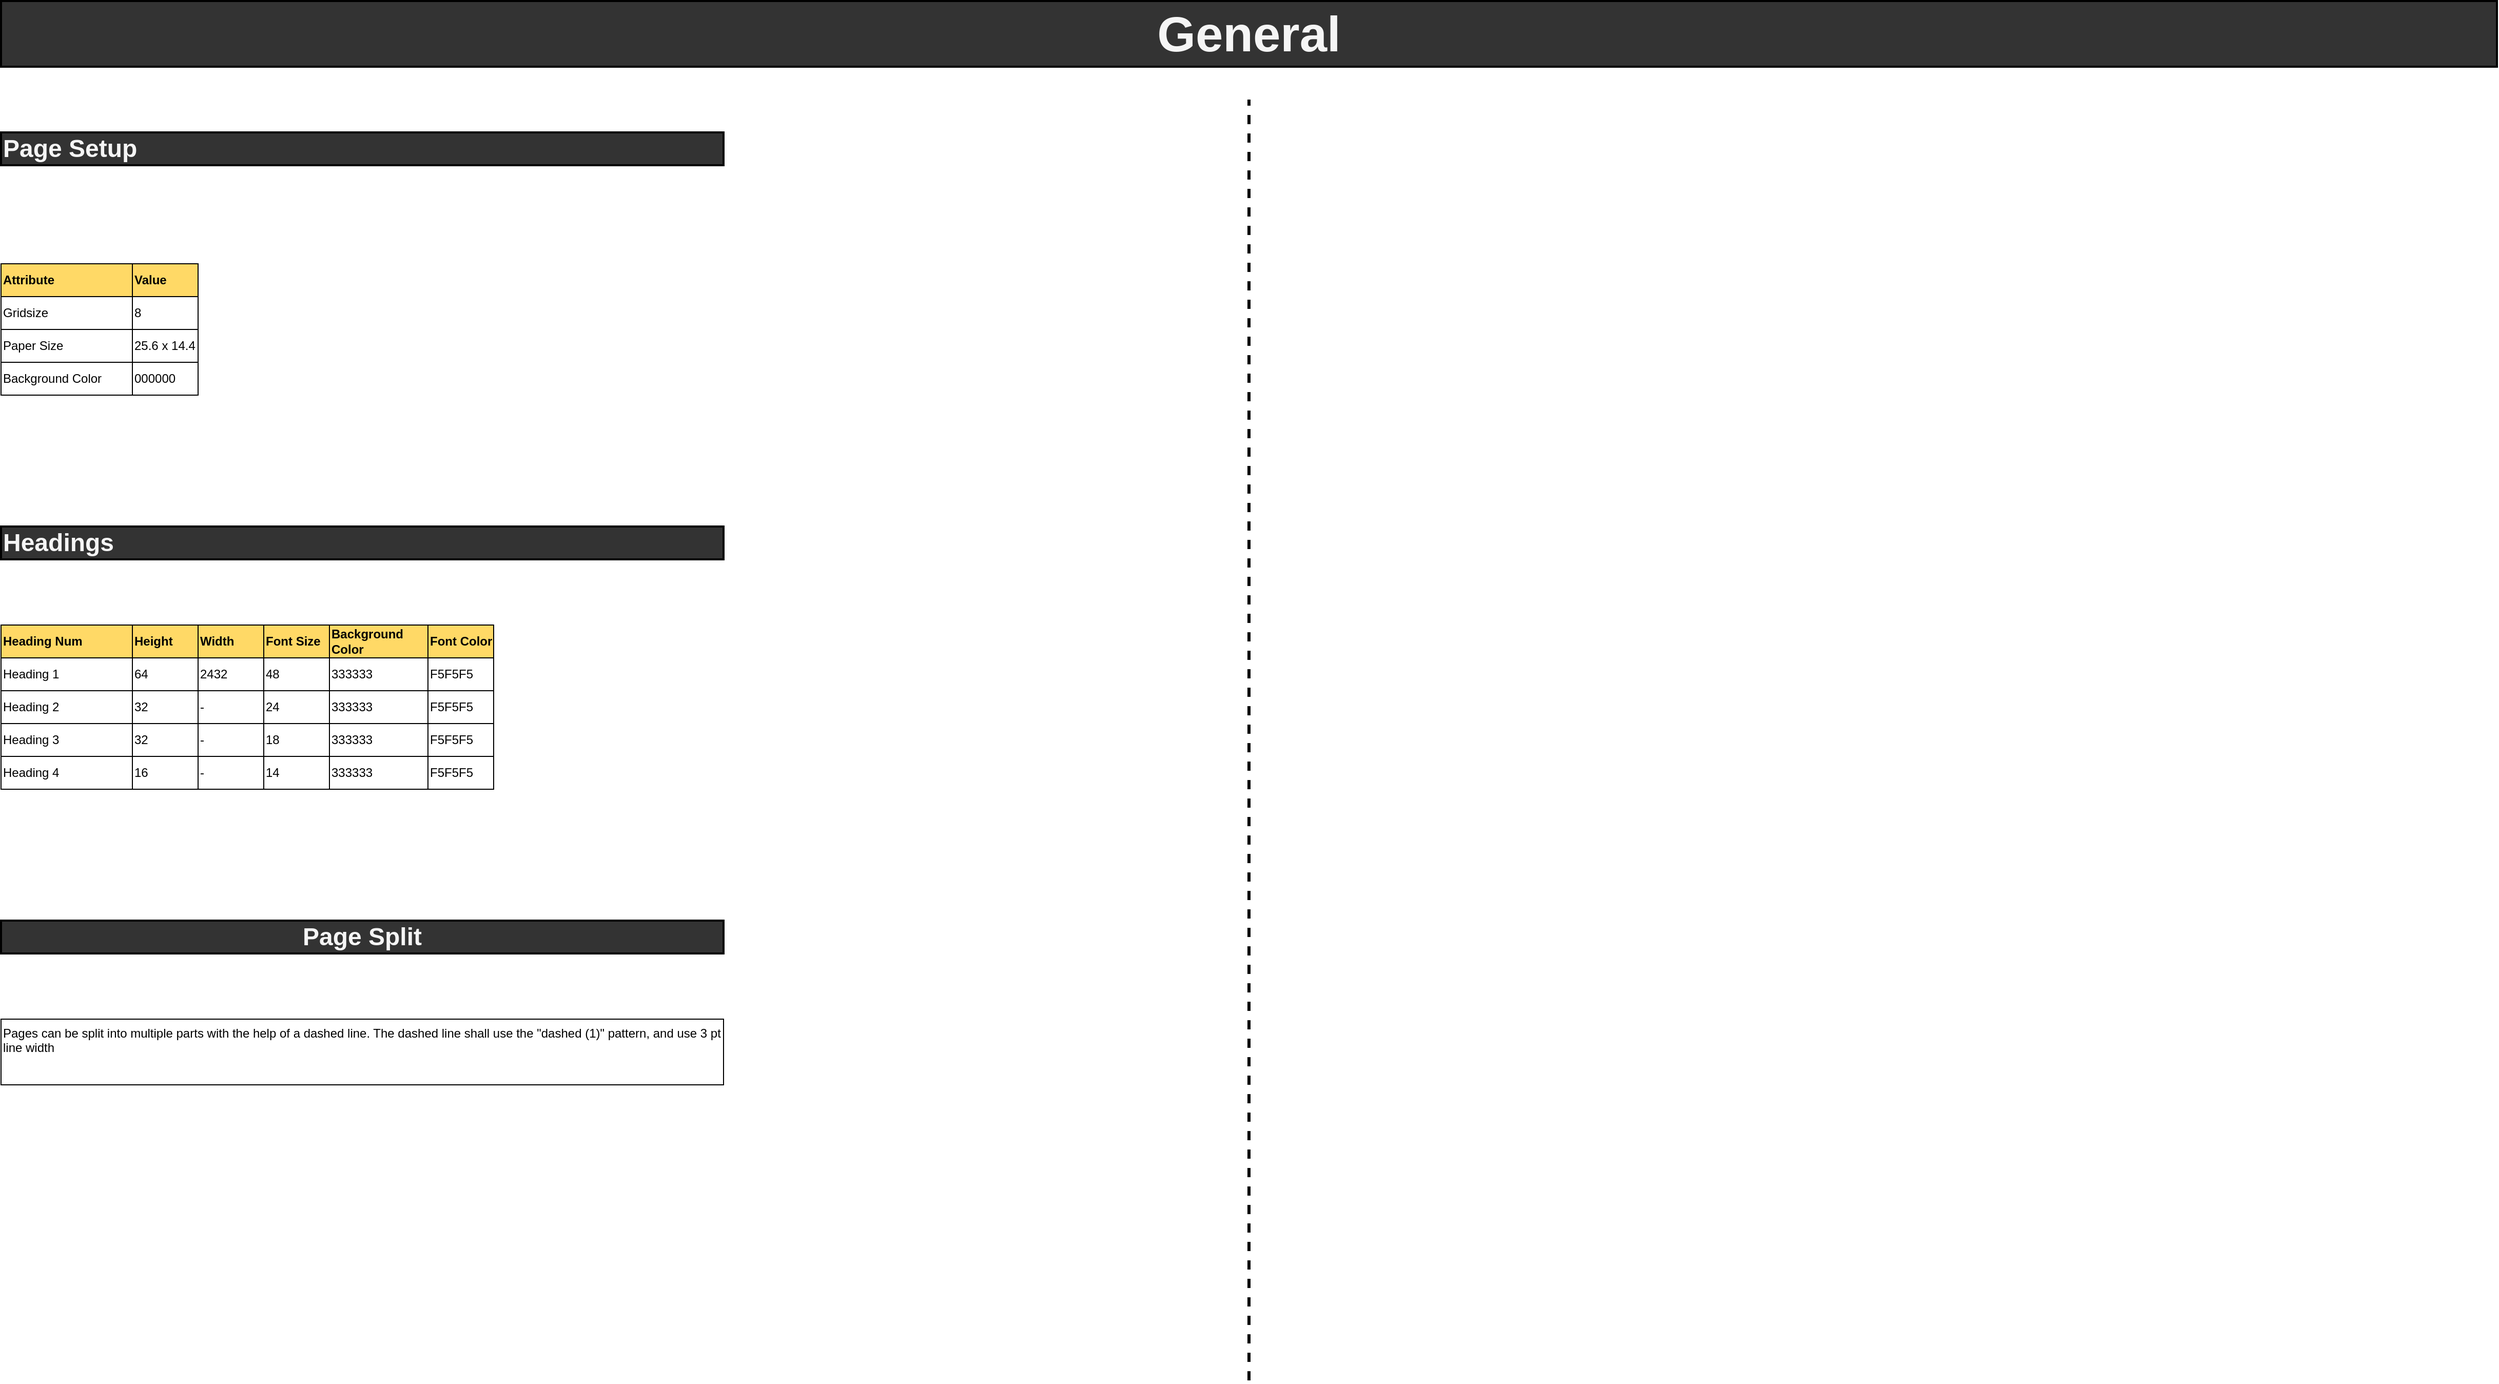 <mxfile version="21.6.5" type="device" pages="3">
  <diagram id="YJnn_7VbQ5A6yG1DufFB" name="general">
    <mxGraphModel dx="3835" dy="2200" grid="1" gridSize="8" guides="0" tooltips="1" connect="1" arrows="0" fold="1" page="1" pageScale="1" pageWidth="2560" pageHeight="1440" background="#ffffff" math="0" shadow="0">
      <root>
        <mxCell id="0" />
        <mxCell id="1" parent="0" />
        <mxCell id="_zx_krY39pHoXYPesTy1-71" value="&lt;font style=&quot;font-size: 48px;&quot;&gt;General&lt;/font&gt;" style="rounded=0;whiteSpace=wrap;html=1;fontSize=48;strokeColor=#000000;fillColor=#333333;strokeWidth=2;fontStyle=1;fontColor=#F5F5F5;labelBackgroundColor=none;labelBorderColor=none;align=center;" parent="1" vertex="1">
          <mxGeometry x="64" y="64" width="2432" height="64" as="geometry" />
        </mxCell>
        <mxCell id="He0QE-oY5Nnr7kWVYaO9-1" value="&lt;font style=&quot;font-size: 24px;&quot;&gt;Page Setup&lt;/font&gt;" style="rounded=0;whiteSpace=wrap;html=1;fontSize=24;strokeColor=#000000;fillColor=#333333;strokeWidth=2;fontStyle=1;fontColor=#F5F5F5;labelBackgroundColor=none;labelBorderColor=none;align=left;" parent="1" vertex="1">
          <mxGeometry x="64" y="192" width="704" height="32" as="geometry" />
        </mxCell>
        <mxCell id="He0QE-oY5Nnr7kWVYaO9-2" value="&lt;font style=&quot;font-size: 12px;&quot;&gt;Gridsize&lt;/font&gt;" style="rounded=0;whiteSpace=wrap;html=1;fontSize=12;strokeColor=#000000;fillColor=#FFFFFF;strokeWidth=1;align=left;" parent="1" vertex="1">
          <mxGeometry x="64" y="352" width="128" height="32" as="geometry" />
        </mxCell>
        <mxCell id="He0QE-oY5Nnr7kWVYaO9-3" value="&lt;font style=&quot;font-size: 12px;&quot;&gt;Paper Size&lt;/font&gt;" style="rounded=0;whiteSpace=wrap;html=1;fontSize=12;strokeColor=#000000;fillColor=#FFFFFF;strokeWidth=1;align=left;" parent="1" vertex="1">
          <mxGeometry x="64" y="384" width="128" height="32" as="geometry" />
        </mxCell>
        <mxCell id="He0QE-oY5Nnr7kWVYaO9-4" value="&lt;font style=&quot;font-size: 12px;&quot;&gt;Background Color&lt;/font&gt;" style="rounded=0;whiteSpace=wrap;html=1;fontSize=12;strokeColor=#000000;fillColor=#FFFFFF;strokeWidth=1;align=left;" parent="1" vertex="1">
          <mxGeometry x="64" y="416" width="128" height="32" as="geometry" />
        </mxCell>
        <mxCell id="He0QE-oY5Nnr7kWVYaO9-5" value="&lt;font style=&quot;font-size: 12px;&quot;&gt;8&lt;/font&gt;" style="rounded=0;whiteSpace=wrap;html=1;fontSize=12;strokeColor=#000000;fillColor=#FFFFFF;strokeWidth=1;align=left;" parent="1" vertex="1">
          <mxGeometry x="192" y="352" width="64" height="32" as="geometry" />
        </mxCell>
        <mxCell id="He0QE-oY5Nnr7kWVYaO9-6" value="&lt;font style=&quot;font-size: 12px;&quot;&gt;Attribute&lt;/font&gt;" style="rounded=0;whiteSpace=wrap;html=1;fontSize=12;strokeColor=#000000;fillColor=#FFD966;strokeWidth=1;align=left;fontStyle=1" parent="1" vertex="1">
          <mxGeometry x="64" y="320" width="128" height="32" as="geometry" />
        </mxCell>
        <mxCell id="He0QE-oY5Nnr7kWVYaO9-7" value="&lt;font style=&quot;font-size: 12px;&quot;&gt;Value&lt;/font&gt;" style="rounded=0;whiteSpace=wrap;html=1;fontSize=12;strokeColor=#000000;fillColor=#FFD966;strokeWidth=1;align=left;fontStyle=1" parent="1" vertex="1">
          <mxGeometry x="192" y="320" width="64" height="32" as="geometry" />
        </mxCell>
        <mxCell id="He0QE-oY5Nnr7kWVYaO9-8" value="&lt;font style=&quot;font-size: 12px;&quot;&gt;25.6 x 14.4&lt;/font&gt;" style="rounded=0;whiteSpace=wrap;html=1;fontSize=12;strokeColor=#000000;fillColor=#FFFFFF;strokeWidth=1;align=left;" parent="1" vertex="1">
          <mxGeometry x="192" y="384" width="64" height="32" as="geometry" />
        </mxCell>
        <mxCell id="He0QE-oY5Nnr7kWVYaO9-9" value="&lt;font style=&quot;font-size: 12px;&quot;&gt;000000&lt;br&gt;&lt;/font&gt;" style="rounded=0;whiteSpace=wrap;html=1;fontSize=12;strokeColor=#000000;fillColor=#FFFFFF;strokeWidth=1;align=left;" parent="1" vertex="1">
          <mxGeometry x="192" y="416" width="64" height="32" as="geometry" />
        </mxCell>
        <mxCell id="He0QE-oY5Nnr7kWVYaO9-10" value="&lt;font style=&quot;font-size: 24px;&quot;&gt;Headings&lt;/font&gt;" style="rounded=0;whiteSpace=wrap;html=1;fontSize=24;strokeColor=#000000;fillColor=#333333;strokeWidth=2;fontStyle=1;fontColor=#F5F5F5;labelBackgroundColor=none;labelBorderColor=none;align=left;" parent="1" vertex="1">
          <mxGeometry x="64" y="576" width="704" height="32" as="geometry" />
        </mxCell>
        <mxCell id="He0QE-oY5Nnr7kWVYaO9-11" value="&lt;font style=&quot;font-size: 12px;&quot;&gt;Heading 1&lt;/font&gt;" style="rounded=0;whiteSpace=wrap;html=1;fontSize=12;strokeColor=#000000;fillColor=#FFFFFF;strokeWidth=1;align=left;" parent="1" vertex="1">
          <mxGeometry x="64" y="704" width="128" height="32" as="geometry" />
        </mxCell>
        <mxCell id="He0QE-oY5Nnr7kWVYaO9-12" value="&lt;font style=&quot;font-size: 12px;&quot;&gt;Heading 2&lt;/font&gt;" style="rounded=0;whiteSpace=wrap;html=1;fontSize=12;strokeColor=#000000;fillColor=#FFFFFF;strokeWidth=1;align=left;" parent="1" vertex="1">
          <mxGeometry x="64" y="736" width="128" height="32" as="geometry" />
        </mxCell>
        <mxCell id="He0QE-oY5Nnr7kWVYaO9-13" value="&lt;font style=&quot;font-size: 12px;&quot;&gt;Heading 3&lt;/font&gt;" style="rounded=0;whiteSpace=wrap;html=1;fontSize=12;strokeColor=#000000;fillColor=#FFFFFF;strokeWidth=1;align=left;" parent="1" vertex="1">
          <mxGeometry x="64" y="768" width="128" height="32" as="geometry" />
        </mxCell>
        <mxCell id="He0QE-oY5Nnr7kWVYaO9-14" value="64" style="rounded=0;whiteSpace=wrap;html=1;fontSize=12;strokeColor=#000000;fillColor=#FFFFFF;strokeWidth=1;align=left;" parent="1" vertex="1">
          <mxGeometry x="192" y="704" width="64" height="32" as="geometry" />
        </mxCell>
        <mxCell id="He0QE-oY5Nnr7kWVYaO9-15" value="&lt;font style=&quot;font-size: 12px;&quot;&gt;Heading Num&lt;/font&gt;" style="rounded=0;whiteSpace=wrap;html=1;fontSize=12;strokeColor=#000000;fillColor=#FFD966;strokeWidth=1;align=left;fontStyle=1" parent="1" vertex="1">
          <mxGeometry x="64" y="672" width="128" height="32" as="geometry" />
        </mxCell>
        <mxCell id="He0QE-oY5Nnr7kWVYaO9-16" value="&lt;font style=&quot;font-size: 12px;&quot;&gt;Height&lt;/font&gt;" style="rounded=0;whiteSpace=wrap;html=1;fontSize=12;strokeColor=#000000;fillColor=#FFD966;strokeWidth=1;align=left;fontStyle=1" parent="1" vertex="1">
          <mxGeometry x="192" y="672" width="64" height="32" as="geometry" />
        </mxCell>
        <mxCell id="He0QE-oY5Nnr7kWVYaO9-17" value="32" style="rounded=0;whiteSpace=wrap;html=1;fontSize=12;strokeColor=#000000;fillColor=#FFFFFF;strokeWidth=1;align=left;" parent="1" vertex="1">
          <mxGeometry x="192" y="736" width="64" height="32" as="geometry" />
        </mxCell>
        <mxCell id="He0QE-oY5Nnr7kWVYaO9-18" value="&lt;font style=&quot;font-size: 12px;&quot;&gt;32&lt;br&gt;&lt;/font&gt;" style="rounded=0;whiteSpace=wrap;html=1;fontSize=12;strokeColor=#000000;fillColor=#FFFFFF;strokeWidth=1;align=left;" parent="1" vertex="1">
          <mxGeometry x="192" y="768" width="64" height="32" as="geometry" />
        </mxCell>
        <mxCell id="He0QE-oY5Nnr7kWVYaO9-19" value="&lt;font style=&quot;font-size: 12px;&quot;&gt;Width&lt;/font&gt;" style="rounded=0;whiteSpace=wrap;html=1;fontSize=12;strokeColor=#000000;fillColor=#FFD966;strokeWidth=1;align=left;fontStyle=1" parent="1" vertex="1">
          <mxGeometry x="256" y="672" width="64" height="32" as="geometry" />
        </mxCell>
        <mxCell id="He0QE-oY5Nnr7kWVYaO9-20" value="Font Size" style="rounded=0;whiteSpace=wrap;html=1;fontSize=12;strokeColor=#000000;fillColor=#FFD966;strokeWidth=1;align=left;fontStyle=1" parent="1" vertex="1">
          <mxGeometry x="320" y="672" width="64" height="32" as="geometry" />
        </mxCell>
        <mxCell id="He0QE-oY5Nnr7kWVYaO9-21" value="Background Color" style="rounded=0;whiteSpace=wrap;html=1;fontSize=12;strokeColor=#000000;fillColor=#FFD966;strokeWidth=1;align=left;fontStyle=1" parent="1" vertex="1">
          <mxGeometry x="384" y="672" width="96" height="32" as="geometry" />
        </mxCell>
        <mxCell id="He0QE-oY5Nnr7kWVYaO9-22" value="Font Color" style="rounded=0;whiteSpace=wrap;html=1;fontSize=12;strokeColor=#000000;fillColor=#FFD966;strokeWidth=1;align=left;fontStyle=1" parent="1" vertex="1">
          <mxGeometry x="480" y="672" width="64" height="32" as="geometry" />
        </mxCell>
        <mxCell id="He0QE-oY5Nnr7kWVYaO9-23" value="2432&amp;nbsp;" style="rounded=0;whiteSpace=wrap;html=1;fontSize=12;strokeColor=#000000;fillColor=#FFFFFF;strokeWidth=1;align=left;" parent="1" vertex="1">
          <mxGeometry x="256" y="704" width="64" height="32" as="geometry" />
        </mxCell>
        <mxCell id="He0QE-oY5Nnr7kWVYaO9-24" value="-" style="rounded=0;whiteSpace=wrap;html=1;fontSize=12;strokeColor=#000000;fillColor=#FFFFFF;strokeWidth=1;align=left;" parent="1" vertex="1">
          <mxGeometry x="256" y="736" width="64" height="32" as="geometry" />
        </mxCell>
        <mxCell id="He0QE-oY5Nnr7kWVYaO9-25" value="&lt;font style=&quot;font-size: 12px;&quot;&gt;-&lt;br&gt;&lt;/font&gt;" style="rounded=0;whiteSpace=wrap;html=1;fontSize=12;strokeColor=#000000;fillColor=#FFFFFF;strokeWidth=1;align=left;" parent="1" vertex="1">
          <mxGeometry x="256" y="768" width="64" height="32" as="geometry" />
        </mxCell>
        <mxCell id="He0QE-oY5Nnr7kWVYaO9-26" value="48" style="rounded=0;whiteSpace=wrap;html=1;fontSize=12;strokeColor=#000000;fillColor=#FFFFFF;strokeWidth=1;align=left;" parent="1" vertex="1">
          <mxGeometry x="320" y="704" width="64" height="32" as="geometry" />
        </mxCell>
        <mxCell id="He0QE-oY5Nnr7kWVYaO9-27" value="24" style="rounded=0;whiteSpace=wrap;html=1;fontSize=12;strokeColor=#000000;fillColor=#FFFFFF;strokeWidth=1;align=left;" parent="1" vertex="1">
          <mxGeometry x="320" y="736" width="64" height="32" as="geometry" />
        </mxCell>
        <mxCell id="He0QE-oY5Nnr7kWVYaO9-28" value="&lt;font style=&quot;font-size: 12px;&quot;&gt;18&lt;br&gt;&lt;/font&gt;" style="rounded=0;whiteSpace=wrap;html=1;fontSize=12;strokeColor=#000000;fillColor=#FFFFFF;strokeWidth=1;align=left;" parent="1" vertex="1">
          <mxGeometry x="320" y="768" width="64" height="32" as="geometry" />
        </mxCell>
        <mxCell id="He0QE-oY5Nnr7kWVYaO9-29" value="F5F5F5" style="rounded=0;whiteSpace=wrap;html=1;fontSize=12;strokeColor=#000000;fillColor=#FFFFFF;strokeWidth=1;align=left;" parent="1" vertex="1">
          <mxGeometry x="480" y="704" width="64" height="32" as="geometry" />
        </mxCell>
        <mxCell id="He0QE-oY5Nnr7kWVYaO9-30" value="F5F5F5" style="rounded=0;whiteSpace=wrap;html=1;fontSize=12;strokeColor=#000000;fillColor=#FFFFFF;strokeWidth=1;align=left;" parent="1" vertex="1">
          <mxGeometry x="480" y="736" width="64" height="32" as="geometry" />
        </mxCell>
        <mxCell id="He0QE-oY5Nnr7kWVYaO9-31" value="&lt;font style=&quot;font-size: 12px;&quot;&gt;F5F5F5&lt;br&gt;&lt;/font&gt;" style="rounded=0;whiteSpace=wrap;html=1;fontSize=12;strokeColor=#000000;fillColor=#FFFFFF;strokeWidth=1;align=left;" parent="1" vertex="1">
          <mxGeometry x="480" y="768" width="64" height="32" as="geometry" />
        </mxCell>
        <mxCell id="He0QE-oY5Nnr7kWVYaO9-32" value="333333" style="rounded=0;whiteSpace=wrap;html=1;fontSize=12;strokeColor=#000000;fillColor=#FFFFFF;strokeWidth=1;align=left;" parent="1" vertex="1">
          <mxGeometry x="384" y="704" width="96" height="32" as="geometry" />
        </mxCell>
        <mxCell id="He0QE-oY5Nnr7kWVYaO9-33" value="333333" style="rounded=0;whiteSpace=wrap;html=1;fontSize=12;strokeColor=#000000;fillColor=#FFFFFF;strokeWidth=1;align=left;" parent="1" vertex="1">
          <mxGeometry x="384" y="736" width="96" height="32" as="geometry" />
        </mxCell>
        <mxCell id="He0QE-oY5Nnr7kWVYaO9-34" value="&lt;font style=&quot;font-size: 12px;&quot;&gt;333333&lt;br&gt;&lt;/font&gt;" style="rounded=0;whiteSpace=wrap;html=1;fontSize=12;strokeColor=#000000;fillColor=#FFFFFF;strokeWidth=1;align=left;" parent="1" vertex="1">
          <mxGeometry x="384" y="768" width="96" height="32" as="geometry" />
        </mxCell>
        <mxCell id="He0QE-oY5Nnr7kWVYaO9-36" value="&lt;font style=&quot;font-size: 12px;&quot;&gt;Heading 4&lt;/font&gt;" style="rounded=0;whiteSpace=wrap;html=1;fontSize=12;strokeColor=#000000;fillColor=#FFFFFF;strokeWidth=1;align=left;" parent="1" vertex="1">
          <mxGeometry x="64" y="800" width="128" height="32" as="geometry" />
        </mxCell>
        <mxCell id="He0QE-oY5Nnr7kWVYaO9-37" value="&lt;font style=&quot;font-size: 12px;&quot;&gt;16&lt;br&gt;&lt;/font&gt;" style="rounded=0;whiteSpace=wrap;html=1;fontSize=12;strokeColor=#000000;fillColor=#FFFFFF;strokeWidth=1;align=left;" parent="1" vertex="1">
          <mxGeometry x="192" y="800" width="64" height="32" as="geometry" />
        </mxCell>
        <mxCell id="He0QE-oY5Nnr7kWVYaO9-38" value="&lt;font style=&quot;font-size: 12px;&quot;&gt;-&lt;br&gt;&lt;/font&gt;" style="rounded=0;whiteSpace=wrap;html=1;fontSize=12;strokeColor=#000000;fillColor=#FFFFFF;strokeWidth=1;align=left;" parent="1" vertex="1">
          <mxGeometry x="256" y="800" width="64" height="32" as="geometry" />
        </mxCell>
        <mxCell id="He0QE-oY5Nnr7kWVYaO9-39" value="&lt;font style=&quot;font-size: 12px;&quot;&gt;14&lt;br&gt;&lt;/font&gt;" style="rounded=0;whiteSpace=wrap;html=1;fontSize=12;strokeColor=#000000;fillColor=#FFFFFF;strokeWidth=1;align=left;" parent="1" vertex="1">
          <mxGeometry x="320" y="800" width="64" height="32" as="geometry" />
        </mxCell>
        <mxCell id="He0QE-oY5Nnr7kWVYaO9-40" value="&lt;font style=&quot;font-size: 12px;&quot;&gt;F5F5F5&lt;br&gt;&lt;/font&gt;" style="rounded=0;whiteSpace=wrap;html=1;fontSize=12;strokeColor=#000000;fillColor=#FFFFFF;strokeWidth=1;align=left;" parent="1" vertex="1">
          <mxGeometry x="480" y="800" width="64" height="32" as="geometry" />
        </mxCell>
        <mxCell id="He0QE-oY5Nnr7kWVYaO9-41" value="&lt;font style=&quot;font-size: 12px;&quot;&gt;333333&lt;br&gt;&lt;/font&gt;" style="rounded=0;whiteSpace=wrap;html=1;fontSize=12;strokeColor=#000000;fillColor=#FFFFFF;strokeWidth=1;align=left;" parent="1" vertex="1">
          <mxGeometry x="384" y="800" width="96" height="32" as="geometry" />
        </mxCell>
        <mxCell id="He0QE-oY5Nnr7kWVYaO9-44" value="" style="endArrow=none;dashed=1;html=1;strokeWidth=3;rounded=0;fontStyle=1" parent="1" edge="1">
          <mxGeometry width="50" height="50" relative="1" as="geometry">
            <mxPoint x="1280" y="1408" as="sourcePoint" />
            <mxPoint x="1280" y="160" as="targetPoint" />
          </mxGeometry>
        </mxCell>
        <mxCell id="He0QE-oY5Nnr7kWVYaO9-45" value="&lt;font style=&quot;font-size: 24px;&quot;&gt;Page Split&lt;/font&gt;" style="rounded=0;whiteSpace=wrap;html=1;fontSize=24;strokeColor=#000000;fillColor=#333333;strokeWidth=2;fontStyle=1;fontColor=#F5F5F5;labelBackgroundColor=none;labelBorderColor=none;" parent="1" vertex="1">
          <mxGeometry x="64" y="960" width="704" height="32" as="geometry" />
        </mxCell>
        <mxCell id="He0QE-oY5Nnr7kWVYaO9-47" value="Pages can be split into multiple parts with the help of a dashed line. The dashed line shall use the &quot;dashed (1)&quot; pattern, and use 3 pt line width" style="text;html=1;strokeColor=default;fillColor=none;align=left;verticalAlign=top;whiteSpace=wrap;rounded=0;" parent="1" vertex="1">
          <mxGeometry x="64" y="1056" width="704" height="64" as="geometry" />
        </mxCell>
      </root>
    </mxGraphModel>
  </diagram>
  <diagram id="0TNPGHcCIJiWPpyP0rW3" name="block_diagram">
    <mxGraphModel dx="568" dy="326" grid="1" gridSize="8" guides="0" tooltips="1" connect="1" arrows="0" fold="1" page="1" pageScale="1" pageWidth="2560" pageHeight="1440" background="#ffffff" math="0" shadow="0">
      <root>
        <mxCell id="0" />
        <mxCell id="1" parent="0" />
        <mxCell id="5sR5ruuiwpMB8dKe-DFn-1" value="&lt;i&gt;interface&lt;/i&gt;" style="rounded=1;whiteSpace=wrap;html=1;verticalAlign=top;fillColor=#E6E6E6;" vertex="1" parent="1">
          <mxGeometry x="32" y="288" width="64" height="128" as="geometry" />
        </mxCell>
        <mxCell id="5sR5ruuiwpMB8dKe-DFn-2" value="&lt;u&gt;module_name&lt;/u&gt;" style="rounded=0;whiteSpace=wrap;html=1;verticalAlign=top;" vertex="1" parent="1">
          <mxGeometry x="1312" y="288" width="288" height="160" as="geometry" />
        </mxCell>
        <mxCell id="5sR5ruuiwpMB8dKe-DFn-3" value="" style="rounded=1;whiteSpace=wrap;html=1;" vertex="1" parent="1">
          <mxGeometry x="32" y="656" width="16" height="16" as="geometry" />
        </mxCell>
        <mxCell id="5sR5ruuiwpMB8dKe-DFn-4" style="edgeStyle=orthogonalEdgeStyle;rounded=0;orthogonalLoop=1;jettySize=auto;html=1;exitX=0;exitY=0.5;exitDx=0;exitDy=0;entryX=1;entryY=0.5;entryDx=0;entryDy=0;startArrow=classic;startFill=1;startSize=3;endSize=3;" edge="1" parent="1" source="5sR5ruuiwpMB8dKe-DFn-3" target="5sR5ruuiwpMB8dKe-DFn-3">
          <mxGeometry relative="1" as="geometry" />
        </mxCell>
        <mxCell id="5sR5ruuiwpMB8dKe-DFn-5" value="" style="rounded=1;whiteSpace=wrap;html=1;" vertex="1" parent="1">
          <mxGeometry x="32" y="320" width="16" height="16" as="geometry" />
        </mxCell>
        <mxCell id="5sR5ruuiwpMB8dKe-DFn-6" style="edgeStyle=orthogonalEdgeStyle;rounded=0;orthogonalLoop=1;jettySize=auto;html=1;exitX=0;exitY=0.5;exitDx=0;exitDy=0;entryX=1;entryY=0.5;entryDx=0;entryDy=0;startArrow=none;startFill=0;startSize=3;endSize=3;" edge="1" parent="1" source="5sR5ruuiwpMB8dKe-DFn-5" target="5sR5ruuiwpMB8dKe-DFn-5">
          <mxGeometry relative="1" as="geometry" />
        </mxCell>
        <mxCell id="5sR5ruuiwpMB8dKe-DFn-7" value="" style="rounded=1;whiteSpace=wrap;html=1;" vertex="1" parent="1">
          <mxGeometry x="32" y="624" width="16" height="16" as="geometry" />
        </mxCell>
        <mxCell id="5sR5ruuiwpMB8dKe-DFn-8" style="edgeStyle=orthogonalEdgeStyle;rounded=0;orthogonalLoop=1;jettySize=auto;html=1;exitX=0;exitY=0.5;exitDx=0;exitDy=0;entryX=1;entryY=0.5;entryDx=0;entryDy=0;startArrow=classic;startFill=1;startSize=3;endSize=3;endArrow=none;endFill=0;" edge="1" parent="1" source="5sR5ruuiwpMB8dKe-DFn-7" target="5sR5ruuiwpMB8dKe-DFn-7">
          <mxGeometry relative="1" as="geometry" />
        </mxCell>
        <mxCell id="5sR5ruuiwpMB8dKe-DFn-9" value="" style="rounded=1;whiteSpace=wrap;html=1;fillColor=#808080;" vertex="1" parent="1">
          <mxGeometry x="32" y="688" width="16" height="16" as="geometry" />
        </mxCell>
        <mxCell id="5sR5ruuiwpMB8dKe-DFn-10" style="edgeStyle=orthogonalEdgeStyle;rounded=0;orthogonalLoop=1;jettySize=auto;html=1;exitX=0;exitY=0.5;exitDx=0;exitDy=0;entryX=1;entryY=0.5;entryDx=0;entryDy=0;startArrow=none;startFill=0;startSize=3;endSize=3;" edge="1" parent="1" source="5sR5ruuiwpMB8dKe-DFn-9" target="5sR5ruuiwpMB8dKe-DFn-9">
          <mxGeometry relative="1" as="geometry" />
        </mxCell>
        <mxCell id="5sR5ruuiwpMB8dKe-DFn-11" value="" style="rounded=1;whiteSpace=wrap;html=1;fillColor=#FFFFFF;" vertex="1" parent="1">
          <mxGeometry x="1312" y="320" width="16" height="16" as="geometry" />
        </mxCell>
        <mxCell id="5sR5ruuiwpMB8dKe-DFn-12" style="edgeStyle=orthogonalEdgeStyle;rounded=0;orthogonalLoop=1;jettySize=auto;html=1;exitX=0;exitY=0.5;exitDx=0;exitDy=0;entryX=1;entryY=0.5;entryDx=0;entryDy=0;startArrow=none;startFill=0;startSize=3;endSize=3;" edge="1" parent="1" source="5sR5ruuiwpMB8dKe-DFn-11" target="5sR5ruuiwpMB8dKe-DFn-11">
          <mxGeometry relative="1" as="geometry" />
        </mxCell>
        <mxCell id="5sR5ruuiwpMB8dKe-DFn-13" value="instance_name" style="text;html=1;strokeColor=none;fillColor=none;align=center;verticalAlign=middle;whiteSpace=wrap;rounded=0;" vertex="1" parent="1">
          <mxGeometry x="1408" y="352" width="96" height="32" as="geometry" />
        </mxCell>
        <mxCell id="5sR5ruuiwpMB8dKe-DFn-14" value="" style="rounded=1;whiteSpace=wrap;html=1;fillColor=#FFFFFF;" vertex="1" parent="1">
          <mxGeometry x="1312" y="352" width="16" height="16" as="geometry" />
        </mxCell>
        <mxCell id="5sR5ruuiwpMB8dKe-DFn-15" style="edgeStyle=orthogonalEdgeStyle;rounded=0;orthogonalLoop=1;jettySize=auto;html=1;exitX=0;exitY=0.5;exitDx=0;exitDy=0;entryX=1;entryY=0.5;entryDx=0;entryDy=0;startArrow=none;startFill=0;startSize=3;endSize=3;" edge="1" parent="1" source="5sR5ruuiwpMB8dKe-DFn-14" target="5sR5ruuiwpMB8dKe-DFn-14">
          <mxGeometry relative="1" as="geometry" />
        </mxCell>
        <mxCell id="5sR5ruuiwpMB8dKe-DFn-16" value="" style="rounded=1;whiteSpace=wrap;html=1;fillColor=#FFFFFF;" vertex="1" parent="1">
          <mxGeometry x="1312" y="384" width="16" height="16" as="geometry" />
        </mxCell>
        <mxCell id="5sR5ruuiwpMB8dKe-DFn-17" style="edgeStyle=orthogonalEdgeStyle;rounded=0;orthogonalLoop=1;jettySize=auto;html=1;exitX=0;exitY=0.5;exitDx=0;exitDy=0;entryX=1;entryY=0.5;entryDx=0;entryDy=0;startArrow=none;startFill=0;startSize=3;endSize=3;" edge="1" parent="1" source="5sR5ruuiwpMB8dKe-DFn-16" target="5sR5ruuiwpMB8dKe-DFn-16">
          <mxGeometry relative="1" as="geometry" />
        </mxCell>
        <mxCell id="5sR5ruuiwpMB8dKe-DFn-18" value="" style="rounded=1;whiteSpace=wrap;html=1;fillColor=#FFFFFF;" vertex="1" parent="1">
          <mxGeometry x="1312" y="416" width="16" height="16" as="geometry" />
        </mxCell>
        <mxCell id="5sR5ruuiwpMB8dKe-DFn-19" style="edgeStyle=orthogonalEdgeStyle;rounded=0;orthogonalLoop=1;jettySize=auto;html=1;exitX=0;exitY=0.5;exitDx=0;exitDy=0;entryX=1;entryY=0.5;entryDx=0;entryDy=0;startArrow=none;startFill=0;startSize=3;endSize=3;" edge="1" parent="1" source="5sR5ruuiwpMB8dKe-DFn-18" target="5sR5ruuiwpMB8dKe-DFn-18">
          <mxGeometry relative="1" as="geometry" />
        </mxCell>
        <mxCell id="5sR5ruuiwpMB8dKe-DFn-20" value="port_name" style="text;html=1;strokeColor=none;fillColor=none;align=left;verticalAlign=middle;whiteSpace=wrap;rounded=0;fontSize=8;" vertex="1" parent="1">
          <mxGeometry x="1328" y="320" width="48" height="16" as="geometry" />
        </mxCell>
        <mxCell id="5sR5ruuiwpMB8dKe-DFn-21" value="port_name" style="text;html=1;strokeColor=none;fillColor=none;align=left;verticalAlign=middle;whiteSpace=wrap;rounded=0;fontSize=8;" vertex="1" parent="1">
          <mxGeometry x="1328" y="352" width="48" height="16" as="geometry" />
        </mxCell>
        <mxCell id="5sR5ruuiwpMB8dKe-DFn-22" value="port_name" style="text;html=1;strokeColor=none;fillColor=none;align=left;verticalAlign=middle;whiteSpace=wrap;rounded=0;fontSize=8;" vertex="1" parent="1">
          <mxGeometry x="1328" y="384" width="48" height="16" as="geometry" />
        </mxCell>
        <mxCell id="5sR5ruuiwpMB8dKe-DFn-23" value="port_name" style="text;html=1;strokeColor=none;fillColor=none;align=left;verticalAlign=middle;whiteSpace=wrap;rounded=0;fontSize=8;" vertex="1" parent="1">
          <mxGeometry x="1328" y="416" width="48" height="16" as="geometry" />
        </mxCell>
        <mxCell id="5sR5ruuiwpMB8dKe-DFn-24" value="" style="rounded=1;whiteSpace=wrap;html=1;" vertex="1" parent="1">
          <mxGeometry x="1584" y="320" width="16" height="16" as="geometry" />
        </mxCell>
        <mxCell id="5sR5ruuiwpMB8dKe-DFn-25" style="edgeStyle=orthogonalEdgeStyle;rounded=0;orthogonalLoop=1;jettySize=auto;html=1;exitX=0;exitY=0.5;exitDx=0;exitDy=0;entryX=1;entryY=0.5;entryDx=0;entryDy=0;startArrow=none;startFill=0;startSize=3;endSize=3;" edge="1" parent="1" source="5sR5ruuiwpMB8dKe-DFn-24" target="5sR5ruuiwpMB8dKe-DFn-24">
          <mxGeometry relative="1" as="geometry" />
        </mxCell>
        <mxCell id="5sR5ruuiwpMB8dKe-DFn-26" value="" style="rounded=1;whiteSpace=wrap;html=1;fillColor=#808080;" vertex="1" parent="1">
          <mxGeometry x="1584" y="384" width="16" height="16" as="geometry" />
        </mxCell>
        <mxCell id="5sR5ruuiwpMB8dKe-DFn-27" style="edgeStyle=orthogonalEdgeStyle;rounded=0;orthogonalLoop=1;jettySize=auto;html=1;exitX=0;exitY=0.5;exitDx=0;exitDy=0;entryX=1;entryY=0.5;entryDx=0;entryDy=0;startArrow=none;startFill=0;startSize=3;endSize=3;" edge="1" parent="1" source="5sR5ruuiwpMB8dKe-DFn-26" target="5sR5ruuiwpMB8dKe-DFn-26">
          <mxGeometry relative="1" as="geometry" />
        </mxCell>
        <mxCell id="5sR5ruuiwpMB8dKe-DFn-28" value="port_name" style="text;html=1;strokeColor=none;fillColor=none;align=right;verticalAlign=middle;whiteSpace=wrap;rounded=0;fontSize=8;" vertex="1" parent="1">
          <mxGeometry x="1536" y="320" width="48" height="16" as="geometry" />
        </mxCell>
        <mxCell id="5sR5ruuiwpMB8dKe-DFn-29" value="port_name" style="text;html=1;strokeColor=none;fillColor=none;align=right;verticalAlign=middle;whiteSpace=wrap;rounded=0;fontSize=8;" vertex="1" parent="1">
          <mxGeometry x="1536" y="384" width="48" height="16" as="geometry" />
        </mxCell>
        <mxCell id="5sR5ruuiwpMB8dKe-DFn-30" value="Normal input / registered output" style="text;html=1;strokeColor=none;fillColor=none;align=left;verticalAlign=middle;whiteSpace=wrap;rounded=0;fontSize=12;" vertex="1" parent="1">
          <mxGeometry x="64" y="592" width="176" height="16" as="geometry" />
        </mxCell>
        <mxCell id="5sR5ruuiwpMB8dKe-DFn-31" value="Normal input / registered output" style="text;html=1;strokeColor=none;fillColor=none;align=left;verticalAlign=middle;whiteSpace=wrap;rounded=0;fontSize=12;" vertex="1" parent="1">
          <mxGeometry x="64" y="624" width="176" height="16" as="geometry" />
        </mxCell>
        <mxCell id="5sR5ruuiwpMB8dKe-DFn-32" value="Interface or inout&amp;nbsp; signal" style="text;html=1;strokeColor=none;fillColor=none;align=left;verticalAlign=middle;whiteSpace=wrap;rounded=0;fontSize=12;" vertex="1" parent="1">
          <mxGeometry x="64" y="656" width="176" height="16" as="geometry" />
        </mxCell>
        <mxCell id="5sR5ruuiwpMB8dKe-DFn-33" value="Combinational output" style="text;html=1;strokeColor=none;fillColor=none;align=left;verticalAlign=middle;whiteSpace=wrap;rounded=0;fontSize=12;" vertex="1" parent="1">
          <mxGeometry x="64" y="688" width="176" height="16" as="geometry" />
        </mxCell>
        <mxCell id="5sR5ruuiwpMB8dKe-DFn-34" value="&lt;i&gt;combinational&lt;br&gt;process&lt;/i&gt;" style="rounded=0;whiteSpace=wrap;html=1;verticalAlign=top;" vertex="1" parent="1">
          <mxGeometry x="1312" y="608" width="256" height="128" as="geometry" />
        </mxCell>
        <mxCell id="5sR5ruuiwpMB8dKe-DFn-35" value="" style="rounded=1;whiteSpace=wrap;html=1;fillColor=#FFFFFF;" vertex="1" parent="1">
          <mxGeometry x="1312" y="656" width="16" height="16" as="geometry" />
        </mxCell>
        <mxCell id="5sR5ruuiwpMB8dKe-DFn-36" style="edgeStyle=orthogonalEdgeStyle;rounded=0;orthogonalLoop=1;jettySize=auto;html=1;exitX=0;exitY=0.5;exitDx=0;exitDy=0;entryX=1;entryY=0.5;entryDx=0;entryDy=0;startArrow=none;startFill=0;startSize=3;endSize=3;" edge="1" parent="1" source="5sR5ruuiwpMB8dKe-DFn-35" target="5sR5ruuiwpMB8dKe-DFn-35">
          <mxGeometry relative="1" as="geometry" />
        </mxCell>
        <mxCell id="5sR5ruuiwpMB8dKe-DFn-37" value="" style="rounded=1;whiteSpace=wrap;html=1;fillColor=#FFFFFF;" vertex="1" parent="1">
          <mxGeometry x="1312" y="688" width="16" height="16" as="geometry" />
        </mxCell>
        <mxCell id="5sR5ruuiwpMB8dKe-DFn-38" style="edgeStyle=orthogonalEdgeStyle;rounded=0;orthogonalLoop=1;jettySize=auto;html=1;exitX=0;exitY=0.5;exitDx=0;exitDy=0;entryX=1;entryY=0.5;entryDx=0;entryDy=0;startArrow=none;startFill=0;startSize=3;endSize=3;" edge="1" parent="1" source="5sR5ruuiwpMB8dKe-DFn-37" target="5sR5ruuiwpMB8dKe-DFn-37">
          <mxGeometry relative="1" as="geometry" />
        </mxCell>
        <mxCell id="5sR5ruuiwpMB8dKe-DFn-39" value="signal_name" style="text;html=1;strokeColor=none;fillColor=none;align=left;verticalAlign=middle;whiteSpace=wrap;rounded=0;fontSize=8;" vertex="1" parent="1">
          <mxGeometry x="1328" y="656" width="48" height="16" as="geometry" />
        </mxCell>
        <mxCell id="5sR5ruuiwpMB8dKe-DFn-40" value="signal_name" style="text;html=1;strokeColor=none;fillColor=none;align=left;verticalAlign=middle;whiteSpace=wrap;rounded=0;fontSize=8;" vertex="1" parent="1">
          <mxGeometry x="1328" y="688" width="48" height="16" as="geometry" />
        </mxCell>
        <mxCell id="5sR5ruuiwpMB8dKe-DFn-41" value="" style="rounded=1;whiteSpace=wrap;html=1;fillColor=#808080;" vertex="1" parent="1">
          <mxGeometry x="1552" y="656" width="16" height="16" as="geometry" />
        </mxCell>
        <mxCell id="5sR5ruuiwpMB8dKe-DFn-42" style="edgeStyle=orthogonalEdgeStyle;rounded=0;orthogonalLoop=1;jettySize=auto;html=1;exitX=0;exitY=0.5;exitDx=0;exitDy=0;entryX=1;entryY=0.5;entryDx=0;entryDy=0;startArrow=none;startFill=0;startSize=3;endSize=3;" edge="1" parent="1" source="5sR5ruuiwpMB8dKe-DFn-41" target="5sR5ruuiwpMB8dKe-DFn-41">
          <mxGeometry relative="1" as="geometry" />
        </mxCell>
        <mxCell id="5sR5ruuiwpMB8dKe-DFn-43" value="&lt;span style=&quot;text-align: left;&quot;&gt;signal_name&lt;/span&gt;" style="text;html=1;strokeColor=none;fillColor=none;align=right;verticalAlign=middle;whiteSpace=wrap;rounded=0;fontSize=8;" vertex="1" parent="1">
          <mxGeometry x="1504" y="656" width="48" height="16" as="geometry" />
        </mxCell>
        <mxCell id="5sR5ruuiwpMB8dKe-DFn-44" value="" style="endArrow=none;html=1;rounded=0;fontSize=12;startSize=3;endSize=3;strokeColor=#000000;" edge="1" parent="1">
          <mxGeometry width="50" height="50" relative="1" as="geometry">
            <mxPoint x="32" y="864" as="sourcePoint" />
            <mxPoint x="64" y="864" as="targetPoint" />
          </mxGeometry>
        </mxCell>
        <mxCell id="5sR5ruuiwpMB8dKe-DFn-45" value="" style="endArrow=none;html=1;rounded=0;fontSize=12;startSize=3;endSize=3;strokeColor=#000000;" edge="1" parent="1">
          <mxGeometry width="50" height="50" relative="1" as="geometry">
            <mxPoint x="48" y="880" as="sourcePoint" />
            <mxPoint x="48" y="848" as="targetPoint" />
          </mxGeometry>
        </mxCell>
        <mxCell id="5sR5ruuiwpMB8dKe-DFn-46" value="Not connected" style="text;html=1;strokeColor=none;fillColor=none;align=left;verticalAlign=middle;whiteSpace=wrap;rounded=0;fontSize=8;" vertex="1" parent="1">
          <mxGeometry x="80" y="848" width="96" height="32" as="geometry" />
        </mxCell>
        <mxCell id="5sR5ruuiwpMB8dKe-DFn-47" value="" style="endArrow=none;html=1;rounded=0;fontSize=12;startSize=3;endSize=3;strokeColor=#000000;" edge="1" parent="1">
          <mxGeometry width="50" height="50" relative="1" as="geometry">
            <mxPoint x="32" y="912" as="sourcePoint" />
            <mxPoint x="64" y="912" as="targetPoint" />
          </mxGeometry>
        </mxCell>
        <mxCell id="5sR5ruuiwpMB8dKe-DFn-48" value="" style="endArrow=none;html=1;rounded=0;fontSize=12;startSize=3;endSize=3;strokeColor=#000000;startArrow=oval;startFill=1;" edge="1" parent="1">
          <mxGeometry width="50" height="50" relative="1" as="geometry">
            <mxPoint x="48" y="912" as="sourcePoint" />
            <mxPoint x="48" y="928" as="targetPoint" />
          </mxGeometry>
        </mxCell>
        <mxCell id="5sR5ruuiwpMB8dKe-DFn-49" value="Connected (all signals)" style="text;html=1;strokeColor=none;fillColor=none;align=left;verticalAlign=middle;whiteSpace=wrap;rounded=0;fontSize=8;" vertex="1" parent="1">
          <mxGeometry x="80" y="896" width="96" height="32" as="geometry" />
        </mxCell>
        <mxCell id="5sR5ruuiwpMB8dKe-DFn-50" value="" style="endArrow=none;html=1;rounded=0;fontSize=12;startSize=3;endSize=3;strokeColor=#000000;" edge="1" parent="1">
          <mxGeometry width="50" height="50" relative="1" as="geometry">
            <mxPoint x="32" y="960" as="sourcePoint" />
            <mxPoint x="64" y="960" as="targetPoint" />
          </mxGeometry>
        </mxCell>
        <mxCell id="5sR5ruuiwpMB8dKe-DFn-51" value="" style="endArrow=none;html=1;rounded=0;fontSize=12;startSize=3;endSize=3;strokeColor=#000000;startArrow=oval;startFill=0;" edge="1" parent="1">
          <mxGeometry width="50" height="50" relative="1" as="geometry">
            <mxPoint x="48" y="960" as="sourcePoint" />
            <mxPoint x="48" y="976" as="targetPoint" />
          </mxGeometry>
        </mxCell>
        <mxCell id="5sR5ruuiwpMB8dKe-DFn-52" value="Slice signals (subset)" style="text;html=1;strokeColor=none;fillColor=none;align=left;verticalAlign=middle;whiteSpace=wrap;rounded=0;fontSize=8;" vertex="1" parent="1">
          <mxGeometry x="80" y="944" width="96" height="32" as="geometry" />
        </mxCell>
        <mxCell id="5sR5ruuiwpMB8dKe-DFn-53" value="" style="endArrow=none;html=1;rounded=0;fontSize=12;startSize=3;endSize=3;strokeColor=#000000;endFill=0;" edge="1" parent="1">
          <mxGeometry width="50" height="50" relative="1" as="geometry">
            <mxPoint x="32" y="1008" as="sourcePoint" />
            <mxPoint x="64" y="1008" as="targetPoint" />
          </mxGeometry>
        </mxCell>
        <mxCell id="5sR5ruuiwpMB8dKe-DFn-54" value="" style="endArrow=none;html=1;rounded=0;fontSize=12;startSize=3;endSize=3;strokeColor=#000000;startArrow=diamondThin;startFill=0;" edge="1" parent="1">
          <mxGeometry width="50" height="50" relative="1" as="geometry">
            <mxPoint x="48" y="1008" as="sourcePoint" />
            <mxPoint x="48" y="1024" as="targetPoint" />
          </mxGeometry>
        </mxCell>
        <mxCell id="5sR5ruuiwpMB8dKe-DFn-55" value="Concatenation" style="text;html=1;strokeColor=none;fillColor=none;align=left;verticalAlign=middle;whiteSpace=wrap;rounded=0;fontSize=8;" vertex="1" parent="1">
          <mxGeometry x="80" y="992" width="96" height="32" as="geometry" />
        </mxCell>
        <mxCell id="5sR5ruuiwpMB8dKe-DFn-56" value="&lt;font style=&quot;font-size: 48px;&quot;&gt;Block Diagram&lt;/font&gt;" style="rounded=0;whiteSpace=wrap;html=1;fontSize=48;strokeColor=#000000;fillColor=#333333;strokeWidth=2;fontStyle=1;fontColor=#F5F5F5;labelBackgroundColor=none;labelBorderColor=none;align=center;" vertex="1" parent="1">
          <mxGeometry x="32" y="32" width="2432" height="64" as="geometry" />
        </mxCell>
        <mxCell id="5sR5ruuiwpMB8dKe-DFn-57" value="&lt;font style=&quot;font-size: 24px;&quot;&gt;Signal&lt;/font&gt;" style="rounded=0;whiteSpace=wrap;html=1;fontSize=24;strokeColor=#000000;fillColor=#333333;strokeWidth=2;fontStyle=1;fontColor=#F5F5F5;labelBackgroundColor=none;labelBorderColor=none;align=left;" vertex="1" parent="1">
          <mxGeometry x="32" y="160" width="1152" height="32" as="geometry" />
        </mxCell>
        <mxCell id="5sR5ruuiwpMB8dKe-DFn-58" value="&lt;font style=&quot;font-size: 18px;&quot;&gt;Port&lt;/font&gt;" style="rounded=0;whiteSpace=wrap;html=1;fontSize=18;strokeColor=#000000;fillColor=#333333;strokeWidth=2;fontStyle=0;fontColor=#F5F5F5;labelBackgroundColor=none;labelBorderColor=none;align=left;" vertex="1" parent="1">
          <mxGeometry x="32" y="544" width="576" height="32" as="geometry" />
        </mxCell>
        <mxCell id="5sR5ruuiwpMB8dKe-DFn-59" value="&lt;font style=&quot;font-size: 18px;&quot;&gt;Connection&lt;/font&gt;" style="rounded=0;whiteSpace=wrap;html=1;fontSize=18;strokeColor=#000000;fillColor=#333333;strokeWidth=2;fontStyle=0;fontColor=#F5F5F5;labelBackgroundColor=none;labelBorderColor=none;align=left;" vertex="1" parent="1">
          <mxGeometry x="32" y="800" width="576" height="32" as="geometry" />
        </mxCell>
        <mxCell id="5sR5ruuiwpMB8dKe-DFn-60" value="&lt;font style=&quot;font-size: 24px;&quot;&gt;Block&lt;/font&gt;" style="rounded=0;whiteSpace=wrap;html=1;fontSize=24;strokeColor=#000000;fillColor=#333333;strokeWidth=2;fontStyle=1;fontColor=#F5F5F5;labelBackgroundColor=none;labelBorderColor=none;align=left;" vertex="1" parent="1">
          <mxGeometry x="1312" y="160" width="1152" height="32" as="geometry" />
        </mxCell>
        <mxCell id="5sR5ruuiwpMB8dKe-DFn-61" value="&lt;font style=&quot;font-size: 18px;&quot;&gt;Module&lt;/font&gt;" style="rounded=0;whiteSpace=wrap;html=1;fontSize=18;strokeColor=#000000;fillColor=#333333;strokeWidth=2;fontStyle=0;fontColor=#F5F5F5;labelBackgroundColor=none;labelBorderColor=none;align=left;" vertex="1" parent="1">
          <mxGeometry x="1312" y="224" width="704" height="32" as="geometry" />
        </mxCell>
        <mxCell id="5sR5ruuiwpMB8dKe-DFn-62" value="&lt;font style=&quot;font-size: 18px;&quot;&gt;Interface&lt;/font&gt;" style="rounded=0;whiteSpace=wrap;html=1;fontSize=18;strokeColor=#000000;fillColor=#333333;strokeWidth=2;fontStyle=0;fontColor=#F5F5F5;labelBackgroundColor=none;labelBorderColor=none;align=left;" vertex="1" parent="1">
          <mxGeometry x="32" y="224" width="576" height="32" as="geometry" />
        </mxCell>
        <mxCell id="5sR5ruuiwpMB8dKe-DFn-63" value="&lt;font style=&quot;font-size: 18px;&quot;&gt;Process &amp;amp; Function&lt;/font&gt;" style="rounded=0;whiteSpace=wrap;html=1;fontSize=18;strokeColor=#000000;fillColor=#333333;strokeWidth=2;fontStyle=0;fontColor=#F5F5F5;labelBackgroundColor=none;labelBorderColor=none;align=left;" vertex="1" parent="1">
          <mxGeometry x="1312" y="544" width="704" height="32" as="geometry" />
        </mxCell>
        <mxCell id="5sR5ruuiwpMB8dKe-DFn-64" value="" style="endArrow=none;dashed=1;html=1;strokeWidth=3;rounded=0;fontStyle=1" edge="1" parent="1">
          <mxGeometry width="50" height="50" relative="1" as="geometry">
            <mxPoint x="1248" y="1376" as="sourcePoint" />
            <mxPoint x="1248" y="128" as="targetPoint" />
          </mxGeometry>
        </mxCell>
        <mxCell id="5sR5ruuiwpMB8dKe-DFn-65" value="in_0" style="text;html=1;strokeColor=none;fillColor=none;align=right;verticalAlign=middle;whiteSpace=wrap;rounded=0;" vertex="1" parent="1">
          <mxGeometry x="48" y="320" width="48" height="16" as="geometry" />
        </mxCell>
        <mxCell id="5sR5ruuiwpMB8dKe-DFn-66" value="" style="rounded=1;whiteSpace=wrap;html=1;" vertex="1" parent="1">
          <mxGeometry x="32" y="592" width="16" height="16" as="geometry" />
        </mxCell>
        <mxCell id="5sR5ruuiwpMB8dKe-DFn-67" style="edgeStyle=orthogonalEdgeStyle;rounded=0;orthogonalLoop=1;jettySize=auto;html=1;exitX=0;exitY=0.5;exitDx=0;exitDy=0;entryX=1;entryY=0.5;entryDx=0;entryDy=0;startArrow=none;startFill=0;startSize=3;endSize=3;" edge="1" parent="1" source="5sR5ruuiwpMB8dKe-DFn-66" target="5sR5ruuiwpMB8dKe-DFn-66">
          <mxGeometry relative="1" as="geometry" />
        </mxCell>
        <mxCell id="5sR5ruuiwpMB8dKe-DFn-68" value="" style="rounded=1;whiteSpace=wrap;html=1;" vertex="1" parent="1">
          <mxGeometry x="32" y="352" width="16" height="16" as="geometry" />
        </mxCell>
        <mxCell id="5sR5ruuiwpMB8dKe-DFn-69" style="edgeStyle=orthogonalEdgeStyle;rounded=0;orthogonalLoop=1;jettySize=auto;html=1;exitX=0;exitY=0.5;exitDx=0;exitDy=0;entryX=1;entryY=0.5;entryDx=0;entryDy=0;startArrow=none;startFill=0;startSize=3;endSize=3;" edge="1" parent="1" source="5sR5ruuiwpMB8dKe-DFn-68" target="5sR5ruuiwpMB8dKe-DFn-68">
          <mxGeometry relative="1" as="geometry" />
        </mxCell>
        <mxCell id="5sR5ruuiwpMB8dKe-DFn-70" value="in_1" style="text;html=1;strokeColor=none;fillColor=none;align=right;verticalAlign=middle;whiteSpace=wrap;rounded=0;" vertex="1" parent="1">
          <mxGeometry x="48" y="352" width="48" height="16" as="geometry" />
        </mxCell>
        <mxCell id="5sR5ruuiwpMB8dKe-DFn-71" value="" style="rounded=1;whiteSpace=wrap;html=1;" vertex="1" parent="1">
          <mxGeometry x="32" y="384" width="16" height="16" as="geometry" />
        </mxCell>
        <mxCell id="5sR5ruuiwpMB8dKe-DFn-72" style="edgeStyle=orthogonalEdgeStyle;rounded=0;orthogonalLoop=1;jettySize=auto;html=1;exitX=1;exitY=0.5;exitDx=0;exitDy=0;entryX=0;entryY=0.5;entryDx=0;entryDy=0;startArrow=none;startFill=0;startSize=3;endSize=3;" edge="1" parent="1" source="5sR5ruuiwpMB8dKe-DFn-71" target="5sR5ruuiwpMB8dKe-DFn-71">
          <mxGeometry relative="1" as="geometry" />
        </mxCell>
        <mxCell id="5sR5ruuiwpMB8dKe-DFn-73" value="out_0" style="text;html=1;strokeColor=none;fillColor=none;align=right;verticalAlign=middle;whiteSpace=wrap;rounded=0;" vertex="1" parent="1">
          <mxGeometry x="48" y="384" width="48" height="16" as="geometry" />
        </mxCell>
        <mxCell id="5sR5ruuiwpMB8dKe-DFn-74" value="&lt;i&gt;sequential&lt;br&gt;process&lt;/i&gt;" style="rounded=0;whiteSpace=wrap;html=1;verticalAlign=top;" vertex="1" parent="1">
          <mxGeometry x="1312" y="800" width="256" height="128" as="geometry" />
        </mxCell>
        <mxCell id="5sR5ruuiwpMB8dKe-DFn-75" value="" style="rounded=1;whiteSpace=wrap;html=1;fillColor=#FFFFFF;" vertex="1" parent="1">
          <mxGeometry x="1312" y="848" width="16" height="16" as="geometry" />
        </mxCell>
        <mxCell id="5sR5ruuiwpMB8dKe-DFn-76" style="edgeStyle=orthogonalEdgeStyle;rounded=0;orthogonalLoop=1;jettySize=auto;html=1;exitX=0;exitY=0.5;exitDx=0;exitDy=0;entryX=1;entryY=0.5;entryDx=0;entryDy=0;startArrow=none;startFill=0;startSize=3;endSize=3;" edge="1" parent="1" source="5sR5ruuiwpMB8dKe-DFn-75" target="5sR5ruuiwpMB8dKe-DFn-75">
          <mxGeometry relative="1" as="geometry" />
        </mxCell>
        <mxCell id="5sR5ruuiwpMB8dKe-DFn-77" value="" style="rounded=1;whiteSpace=wrap;html=1;fillColor=#FFFFFF;" vertex="1" parent="1">
          <mxGeometry x="1312" y="880" width="16" height="16" as="geometry" />
        </mxCell>
        <mxCell id="5sR5ruuiwpMB8dKe-DFn-78" style="edgeStyle=orthogonalEdgeStyle;rounded=0;orthogonalLoop=1;jettySize=auto;html=1;exitX=0;exitY=0.5;exitDx=0;exitDy=0;entryX=1;entryY=0.5;entryDx=0;entryDy=0;startArrow=none;startFill=0;startSize=3;endSize=3;" edge="1" parent="1" source="5sR5ruuiwpMB8dKe-DFn-77" target="5sR5ruuiwpMB8dKe-DFn-77">
          <mxGeometry relative="1" as="geometry" />
        </mxCell>
        <mxCell id="5sR5ruuiwpMB8dKe-DFn-79" value="signal_name" style="text;html=1;strokeColor=none;fillColor=none;align=left;verticalAlign=middle;whiteSpace=wrap;rounded=0;fontSize=8;" vertex="1" parent="1">
          <mxGeometry x="1328" y="848" width="48" height="16" as="geometry" />
        </mxCell>
        <mxCell id="5sR5ruuiwpMB8dKe-DFn-80" value="signal_name" style="text;html=1;strokeColor=none;fillColor=none;align=left;verticalAlign=middle;whiteSpace=wrap;rounded=0;fontSize=8;" vertex="1" parent="1">
          <mxGeometry x="1328" y="880" width="48" height="16" as="geometry" />
        </mxCell>
        <mxCell id="5sR5ruuiwpMB8dKe-DFn-81" value="" style="rounded=1;whiteSpace=wrap;html=1;fillColor=#FFFFFF;" vertex="1" parent="1">
          <mxGeometry x="1552" y="848" width="16" height="16" as="geometry" />
        </mxCell>
        <mxCell id="5sR5ruuiwpMB8dKe-DFn-82" style="edgeStyle=orthogonalEdgeStyle;rounded=0;orthogonalLoop=1;jettySize=auto;html=1;exitX=0;exitY=0.5;exitDx=0;exitDy=0;entryX=1;entryY=0.5;entryDx=0;entryDy=0;startArrow=none;startFill=0;startSize=3;endSize=3;" edge="1" parent="1" source="5sR5ruuiwpMB8dKe-DFn-81" target="5sR5ruuiwpMB8dKe-DFn-81">
          <mxGeometry relative="1" as="geometry" />
        </mxCell>
        <mxCell id="5sR5ruuiwpMB8dKe-DFn-83" value="&lt;span style=&quot;text-align: left;&quot;&gt;signal_name&lt;/span&gt;" style="text;html=1;strokeColor=none;fillColor=none;align=right;verticalAlign=middle;whiteSpace=wrap;rounded=0;fontSize=8;" vertex="1" parent="1">
          <mxGeometry x="1504" y="848" width="48" height="16" as="geometry" />
        </mxCell>
        <mxCell id="5sR5ruuiwpMB8dKe-DFn-84" value="This draw should be used when the&lt;br&gt;individual signals are emphesized" style="shape=note;whiteSpace=wrap;html=1;backgroundOutline=1;darkOpacity=0.05;fillColor=#FFE599;verticalAlign=top;align=left;" vertex="1" parent="1">
          <mxGeometry x="224" y="288" width="256" height="64" as="geometry" />
        </mxCell>
        <mxCell id="5sR5ruuiwpMB8dKe-DFn-85" value="Connection terminated" style="text;html=1;strokeColor=none;fillColor=none;align=left;verticalAlign=middle;whiteSpace=wrap;rounded=0;fontSize=8;" vertex="1" parent="1">
          <mxGeometry x="80" y="1040" width="96" height="32" as="geometry" />
        </mxCell>
        <mxCell id="5sR5ruuiwpMB8dKe-DFn-86" value="" style="endArrow=baseDash;html=1;rounded=0;fontSize=12;startSize=3;endSize=3;strokeColor=#000000;endFill=0;" edge="1" parent="1">
          <mxGeometry width="50" height="50" relative="1" as="geometry">
            <mxPoint x="32" y="1056" as="sourcePoint" />
            <mxPoint x="64" y="1056" as="targetPoint" />
          </mxGeometry>
        </mxCell>
      </root>
    </mxGraphModel>
  </diagram>
  <diagram id="jskAWcPmoOGt4eBdqHDH" name="waveform">
    <mxGraphModel dx="1023" dy="587" grid="1" gridSize="8" guides="0" tooltips="1" connect="1" arrows="0" fold="1" page="1" pageScale="1" pageWidth="2560" pageHeight="1440" background="#ffffff" math="0" shadow="0">
      <root>
        <mxCell id="0" />
        <mxCell id="1" parent="0" />
        <mxCell id="J9h8be6lM79-on0dU5YX-1" value="" style="endArrow=none;html=1;rounded=0;fontSize=12;startSize=3;endSize=3;strokeColor=#CCCCCC;" edge="1" parent="1">
          <mxGeometry width="50" height="50" relative="1" as="geometry">
            <mxPoint x="128" y="288" as="sourcePoint" />
            <mxPoint x="128" y="144" as="targetPoint" />
          </mxGeometry>
        </mxCell>
        <mxCell id="J9h8be6lM79-on0dU5YX-2" value="" style="endArrow=none;html=1;rounded=0;fontSize=12;startSize=3;endSize=3;strokeColor=#CCCCCC;" edge="1" parent="1">
          <mxGeometry width="50" height="50" relative="1" as="geometry">
            <mxPoint x="160" y="288" as="sourcePoint" />
            <mxPoint x="160" y="144" as="targetPoint" />
          </mxGeometry>
        </mxCell>
        <mxCell id="J9h8be6lM79-on0dU5YX-3" value="" style="endArrow=none;html=1;rounded=0;fontSize=12;startSize=3;endSize=3;strokeColor=#CCCCCC;" edge="1" parent="1">
          <mxGeometry width="50" height="50" relative="1" as="geometry">
            <mxPoint x="192" y="288" as="sourcePoint" />
            <mxPoint x="192" y="144" as="targetPoint" />
          </mxGeometry>
        </mxCell>
        <mxCell id="J9h8be6lM79-on0dU5YX-4" value="" style="endArrow=none;html=1;rounded=0;fontSize=12;startSize=3;endSize=3;strokeColor=#CCCCCC;" edge="1" parent="1">
          <mxGeometry width="50" height="50" relative="1" as="geometry">
            <mxPoint x="224" y="288" as="sourcePoint" />
            <mxPoint x="224" y="144" as="targetPoint" />
          </mxGeometry>
        </mxCell>
        <mxCell id="J9h8be6lM79-on0dU5YX-5" value="" style="endArrow=none;html=1;rounded=0;fontSize=12;startSize=3;endSize=3;strokeColor=#CCCCCC;" edge="1" parent="1">
          <mxGeometry width="50" height="50" relative="1" as="geometry">
            <mxPoint x="256" y="288" as="sourcePoint" />
            <mxPoint x="256" y="144" as="targetPoint" />
          </mxGeometry>
        </mxCell>
        <mxCell id="J9h8be6lM79-on0dU5YX-6" value="" style="endArrow=none;html=1;rounded=0;fontSize=12;startSize=3;endSize=3;strokeColor=#CCCCCC;" edge="1" parent="1">
          <mxGeometry width="50" height="50" relative="1" as="geometry">
            <mxPoint x="288" y="288" as="sourcePoint" />
            <mxPoint x="288" y="144" as="targetPoint" />
          </mxGeometry>
        </mxCell>
        <mxCell id="J9h8be6lM79-on0dU5YX-7" value="" style="endArrow=none;html=1;rounded=0;fontSize=12;startSize=3;endSize=3;strokeColor=#CCCCCC;" edge="1" parent="1">
          <mxGeometry width="50" height="50" relative="1" as="geometry">
            <mxPoint x="320" y="288" as="sourcePoint" />
            <mxPoint x="320" y="144" as="targetPoint" />
          </mxGeometry>
        </mxCell>
        <mxCell id="J9h8be6lM79-on0dU5YX-8" value="" style="endArrow=none;html=1;rounded=0;fontSize=8;startSize=3;endSize=3;strokeColor=#000000;" edge="1" parent="1">
          <mxGeometry width="50" height="50" relative="1" as="geometry">
            <mxPoint x="112" y="208" as="sourcePoint" />
            <mxPoint x="336" y="208" as="targetPoint" />
            <Array as="points">
              <mxPoint x="144" y="208" />
              <mxPoint x="144" y="192" />
              <mxPoint x="176" y="192" />
              <mxPoint x="176" y="208" />
            </Array>
          </mxGeometry>
        </mxCell>
        <mxCell id="J9h8be6lM79-on0dU5YX-9" value="" style="endArrow=none;html=1;rounded=0;fontSize=8;startSize=3;endSize=3;strokeColor=#000000;" edge="1" parent="1">
          <mxGeometry width="50" height="50" relative="1" as="geometry">
            <mxPoint x="160" y="240" as="sourcePoint" />
            <mxPoint x="336" y="240" as="targetPoint" />
            <Array as="points">
              <mxPoint x="160" y="240" />
              <mxPoint x="192" y="240" />
              <mxPoint x="192" y="224" />
              <mxPoint x="256" y="224" />
              <mxPoint x="256" y="240" />
            </Array>
          </mxGeometry>
        </mxCell>
        <mxCell id="J9h8be6lM79-on0dU5YX-10" value="x" style="rounded=0;whiteSpace=wrap;html=1;fontSize=8;strokeColor=#000000;strokeWidth=1;fillColor=#F19C99;" vertex="1" parent="1">
          <mxGeometry x="112" y="224" width="48" height="16" as="geometry" />
        </mxCell>
        <mxCell id="J9h8be6lM79-on0dU5YX-11" value="x" style="rounded=0;whiteSpace=wrap;html=1;fontSize=8;strokeColor=#000000;strokeWidth=1;fillColor=#F19C99;" vertex="1" parent="1">
          <mxGeometry x="112" y="256" width="48" height="16" as="geometry" />
        </mxCell>
        <mxCell id="J9h8be6lM79-on0dU5YX-12" value="0x01" style="rounded=0;whiteSpace=wrap;html=1;fontSize=8;strokeColor=#000000;strokeWidth=1;fillColor=#FFFFFF;" vertex="1" parent="1">
          <mxGeometry x="160" y="256" width="32" height="16" as="geometry" />
        </mxCell>
        <mxCell id="J9h8be6lM79-on0dU5YX-13" value="0x02" style="rounded=0;whiteSpace=wrap;html=1;fontSize=8;strokeColor=#000000;strokeWidth=1;fillColor=#FFFFFF;" vertex="1" parent="1">
          <mxGeometry x="192" y="256" width="32" height="16" as="geometry" />
        </mxCell>
        <mxCell id="J9h8be6lM79-on0dU5YX-14" value="0x02" style="rounded=0;whiteSpace=wrap;html=1;fontSize=8;strokeColor=#000000;strokeWidth=1;fillColor=#FFFFFF;" vertex="1" parent="1">
          <mxGeometry x="224" y="256" width="32" height="16" as="geometry" />
        </mxCell>
        <mxCell id="J9h8be6lM79-on0dU5YX-15" value="0x04" style="rounded=0;whiteSpace=wrap;html=1;fontSize=8;strokeColor=#000000;strokeWidth=1;fillColor=#FFFFFF;" vertex="1" parent="1">
          <mxGeometry x="256" y="256" width="32" height="16" as="geometry" />
        </mxCell>
        <mxCell id="J9h8be6lM79-on0dU5YX-16" value="&lt;font style=&quot;font-size: 48px;&quot;&gt;Waveform&lt;/font&gt;" style="rounded=0;whiteSpace=wrap;html=1;fontSize=48;strokeColor=#000000;fillColor=#333333;strokeWidth=2;fontStyle=1;fontColor=#F5F5F5;labelBackgroundColor=none;labelBorderColor=none;align=center;" vertex="1" parent="1">
          <mxGeometry x="32" y="32" width="2432" height="64" as="geometry" />
        </mxCell>
        <mxCell id="J9h8be6lM79-on0dU5YX-17" value="clock" style="text;html=1;strokeColor=none;fillColor=none;align=right;verticalAlign=middle;whiteSpace=wrap;rounded=0;fontSize=8;" vertex="1" parent="1">
          <mxGeometry x="48" y="160" width="48" height="16" as="geometry" />
        </mxCell>
        <mxCell id="J9h8be6lM79-on0dU5YX-18" value="arst" style="text;html=1;strokeColor=none;fillColor=none;align=right;verticalAlign=middle;whiteSpace=wrap;rounded=0;fontSize=8;" vertex="1" parent="1">
          <mxGeometry x="48" y="192" width="48" height="16" as="geometry" />
        </mxCell>
        <mxCell id="J9h8be6lM79-on0dU5YX-19" value="one-bit signal" style="text;html=1;strokeColor=none;fillColor=none;align=right;verticalAlign=middle;whiteSpace=wrap;rounded=0;fontSize=8;" vertex="1" parent="1">
          <mxGeometry x="32" y="224" width="64" height="16" as="geometry" />
        </mxCell>
        <mxCell id="J9h8be6lM79-on0dU5YX-20" value="multi-bit signal" style="text;html=1;strokeColor=none;fillColor=none;align=right;verticalAlign=middle;whiteSpace=wrap;rounded=0;fontSize=8;" vertex="1" parent="1">
          <mxGeometry x="32" y="256" width="64" height="16" as="geometry" />
        </mxCell>
        <mxCell id="J9h8be6lM79-on0dU5YX-21" value="" style="endArrow=none;html=1;rounded=0;fontSize=8;startSize=3;endSize=3;strokeColor=#000000;" edge="1" parent="1">
          <mxGeometry width="50" height="50" relative="1" as="geometry">
            <mxPoint x="112" y="176" as="sourcePoint" />
            <mxPoint x="336" y="160" as="targetPoint" />
            <Array as="points">
              <mxPoint x="128" y="176" />
              <mxPoint x="128" y="160" />
              <mxPoint x="144" y="160" />
              <mxPoint x="144" y="176" />
              <mxPoint x="160" y="176" />
              <mxPoint x="160" y="160" />
              <mxPoint x="176" y="160" />
              <mxPoint x="176" y="176" />
              <mxPoint x="192" y="176" />
              <mxPoint x="192" y="160" />
              <mxPoint x="208" y="160" />
              <mxPoint x="208" y="176" />
              <mxPoint x="224" y="176" />
              <mxPoint x="224" y="160" />
              <mxPoint x="240" y="160" />
              <mxPoint x="240" y="176" />
              <mxPoint x="256" y="176" />
              <mxPoint x="256" y="160" />
              <mxPoint x="272" y="160" />
              <mxPoint x="272" y="176" />
              <mxPoint x="288" y="176" />
              <mxPoint x="288" y="160" />
              <mxPoint x="304" y="160" />
              <mxPoint x="304" y="176" />
              <mxPoint x="320" y="176" />
              <mxPoint x="320" y="160" />
            </Array>
          </mxGeometry>
        </mxCell>
        <mxCell id="J9h8be6lM79-on0dU5YX-22" value="0x05" style="rounded=0;whiteSpace=wrap;html=1;fontSize=8;strokeColor=#000000;strokeWidth=1;fillColor=#FFFFFF;" vertex="1" parent="1">
          <mxGeometry x="288" y="256" width="32" height="16" as="geometry" />
        </mxCell>
        <mxCell id="J9h8be6lM79-on0dU5YX-23" value="" style="rounded=0;whiteSpace=wrap;html=1;fontSize=8;strokeColor=#000000;strokeWidth=1;fillColor=#FFFFFF;" vertex="1" parent="1">
          <mxGeometry x="320" y="256" width="16" height="16" as="geometry" />
        </mxCell>
      </root>
    </mxGraphModel>
  </diagram>
</mxfile>
